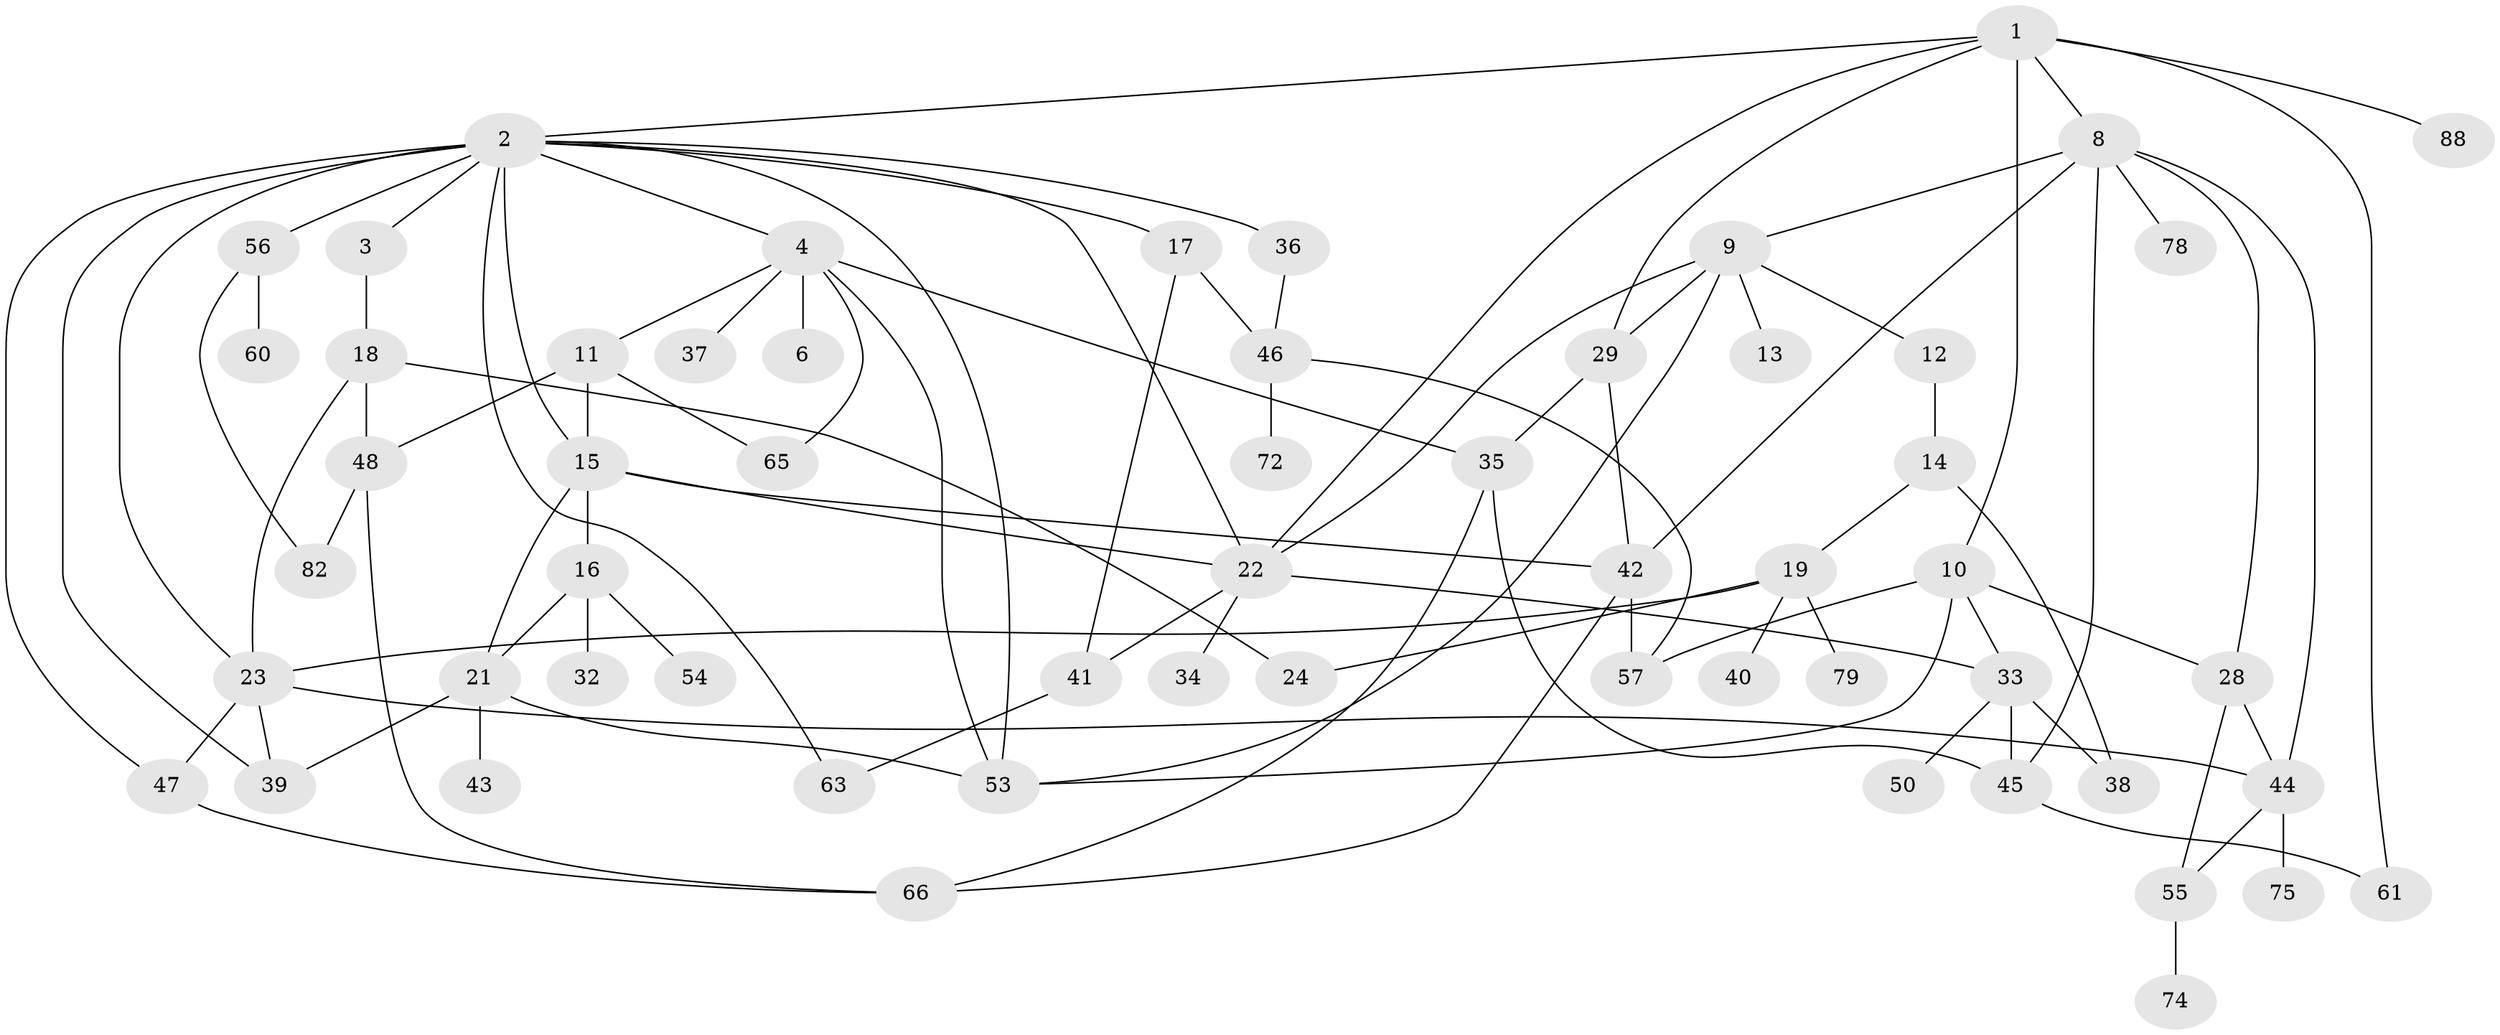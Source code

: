 // original degree distribution, {5: 0.12222222222222222, 7: 0.022222222222222223, 2: 0.3, 4: 0.13333333333333333, 8: 0.011111111111111112, 6: 0.022222222222222223, 1: 0.2111111111111111, 3: 0.17777777777777778}
// Generated by graph-tools (version 1.1) at 2025/41/03/06/25 10:41:26]
// undirected, 58 vertices, 96 edges
graph export_dot {
graph [start="1"]
  node [color=gray90,style=filled];
  1 [super="+5"];
  2 [super="+7"];
  3;
  4 [super="+27"];
  6 [super="+58"];
  8 [super="+68"];
  9 [super="+20"];
  10;
  11 [super="+80"];
  12;
  13;
  14 [super="+31"];
  15 [super="+25"];
  16 [super="+26"];
  17;
  18;
  19 [super="+49"];
  21 [super="+70"];
  22 [super="+51"];
  23 [super="+87"];
  24 [super="+30"];
  28;
  29 [super="+62"];
  32 [super="+81"];
  33 [super="+83"];
  34;
  35 [super="+85"];
  36;
  37;
  38 [super="+77"];
  39;
  40;
  41 [super="+52"];
  42 [super="+69"];
  43;
  44 [super="+64"];
  45 [super="+84"];
  46 [super="+59"];
  47 [super="+71"];
  48 [super="+73"];
  50;
  53 [super="+67"];
  54;
  55 [super="+86"];
  56 [super="+90"];
  57 [super="+76"];
  60;
  61;
  63;
  65;
  66;
  72 [super="+89"];
  74;
  75;
  78;
  79;
  82;
  88;
  1 -- 2;
  1 -- 29;
  1 -- 61;
  1 -- 88;
  1 -- 8;
  1 -- 10;
  1 -- 22;
  2 -- 3;
  2 -- 4;
  2 -- 17;
  2 -- 36;
  2 -- 22;
  2 -- 39;
  2 -- 15;
  2 -- 47;
  2 -- 53;
  2 -- 23;
  2 -- 56;
  2 -- 63;
  3 -- 18;
  4 -- 6;
  4 -- 11;
  4 -- 35;
  4 -- 37;
  4 -- 65;
  4 -- 53;
  8 -- 9;
  8 -- 42;
  8 -- 45;
  8 -- 28;
  8 -- 78;
  8 -- 44;
  9 -- 12;
  9 -- 13;
  9 -- 29;
  9 -- 53;
  9 -- 22;
  10 -- 28;
  10 -- 33;
  10 -- 57;
  10 -- 53;
  11 -- 15;
  11 -- 48;
  11 -- 65;
  12 -- 14;
  14 -- 19;
  14 -- 38;
  15 -- 16;
  15 -- 21;
  15 -- 22;
  15 -- 42;
  16 -- 32 [weight=2];
  16 -- 21;
  16 -- 54;
  17 -- 46;
  17 -- 41;
  18 -- 23;
  18 -- 48;
  18 -- 24;
  19 -- 24;
  19 -- 40;
  19 -- 23;
  19 -- 79;
  21 -- 43;
  21 -- 39;
  21 -- 53;
  22 -- 34;
  22 -- 41;
  22 -- 33;
  23 -- 39;
  23 -- 47;
  23 -- 44;
  28 -- 44;
  28 -- 55;
  29 -- 35;
  29 -- 42;
  33 -- 50;
  33 -- 45;
  33 -- 38;
  35 -- 66;
  35 -- 45;
  36 -- 46;
  41 -- 63;
  42 -- 57;
  42 -- 66;
  44 -- 75;
  44 -- 55;
  45 -- 61;
  46 -- 57;
  46 -- 72;
  47 -- 66;
  48 -- 82;
  48 -- 66;
  55 -- 74;
  56 -- 60;
  56 -- 82;
}
